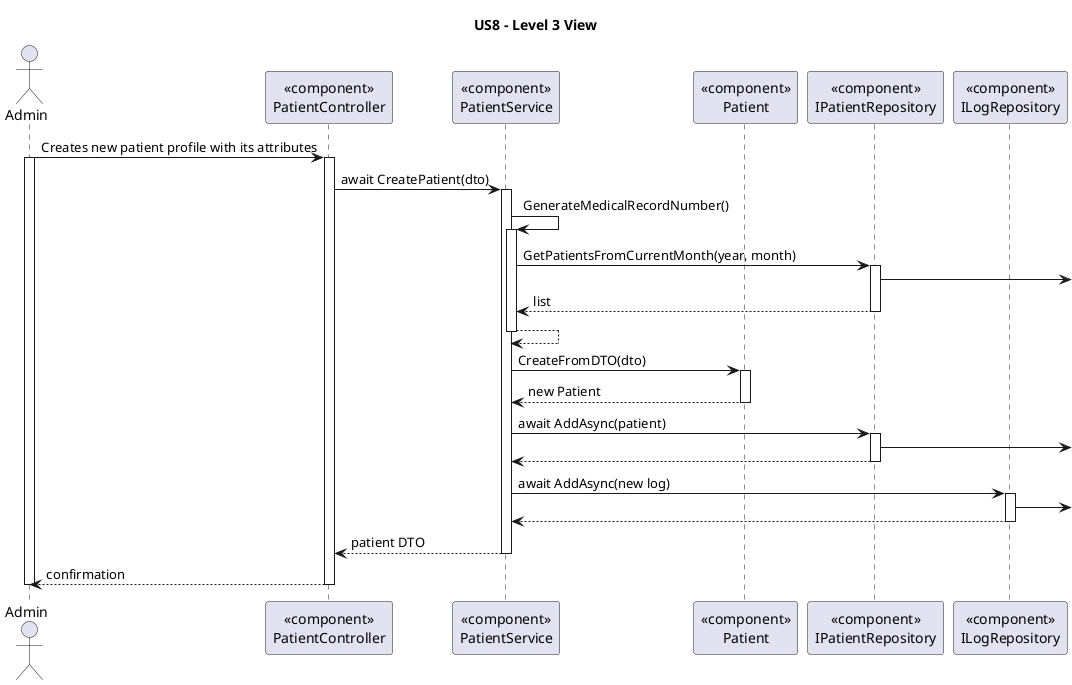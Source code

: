 ' 
' User Story: As an Admin,  I want to register new backoffice users (e.g., doctors, nurses, technicians, admins) via an out-of-band process, so that they can access the backoffice system with appropriate permissions.
'
' Acceptance Criteria:
' 
' - Backoffice users (e.g., doctors, nurses, technicians) are registered by an Admin via an internal process, not via self-registration.
' - Admin assigns roles (e.g., Doctor, Nurse, Technician) during the registration process.
' - Registered users receive a one-time setup link via email to set their password and activate their account.
' - The system enforces strong password requirements for security.
' - A confirmation email is sent to verify the user’s registration.

@startuml

title US8 - Level 3 View

actor Admin as U
participant "«component»\nPatientController" as ctrl
participant "«component»\nPatientService" as service
participant "«component»\nPatient" as pat

participant "«component»\nIPatientRepository" as patrepo
participant "«component»\nILogRepository" as logrepo

U -> ctrl : Creates new patient profile with its attributes
activate U
activate ctrl

ctrl -> service : await CreatePatient(dto)
activate service

service -> service : GenerateMedicalRecordNumber()
activate service

service -> patrepo : GetPatientsFromCurrentMonth(year, month)
activate patrepo
patrepo ->
patrepo --> service : list
deactivate patrepo

service --> service
deactivate service

service -> pat : CreateFromDTO(dto)
activate pat

pat --> service : new Patient
deactivate pat

service -> patrepo : await AddAsync(patient)
activate patrepo
patrepo -> 
patrepo --> service
deactivate patrepo

service -> logrepo : await AddAsync(new log)
activate logrepo
logrepo ->
logrepo --> service
deactivate logrepo

service --> ctrl : patient DTO
deactivate service
ctrl --> U : confirmation
deactivate ctrl
deactivate U


@enduml